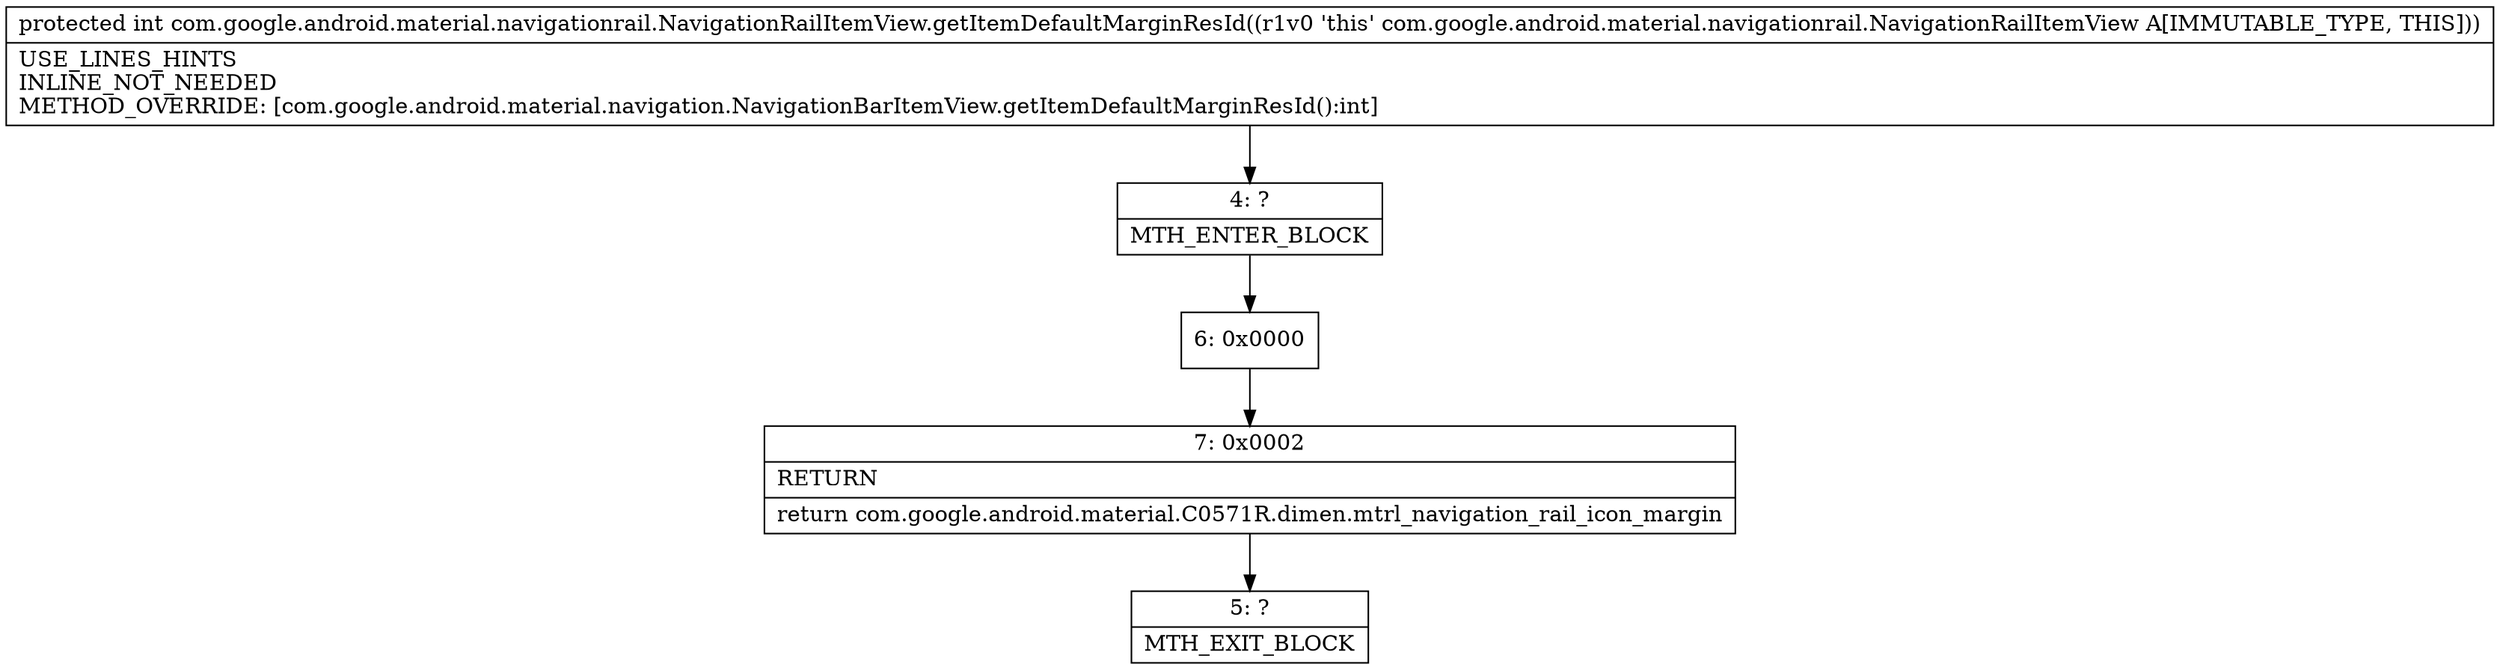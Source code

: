 digraph "CFG forcom.google.android.material.navigationrail.NavigationRailItemView.getItemDefaultMarginResId()I" {
Node_4 [shape=record,label="{4\:\ ?|MTH_ENTER_BLOCK\l}"];
Node_6 [shape=record,label="{6\:\ 0x0000}"];
Node_7 [shape=record,label="{7\:\ 0x0002|RETURN\l|return com.google.android.material.C0571R.dimen.mtrl_navigation_rail_icon_margin\l}"];
Node_5 [shape=record,label="{5\:\ ?|MTH_EXIT_BLOCK\l}"];
MethodNode[shape=record,label="{protected int com.google.android.material.navigationrail.NavigationRailItemView.getItemDefaultMarginResId((r1v0 'this' com.google.android.material.navigationrail.NavigationRailItemView A[IMMUTABLE_TYPE, THIS]))  | USE_LINES_HINTS\lINLINE_NOT_NEEDED\lMETHOD_OVERRIDE: [com.google.android.material.navigation.NavigationBarItemView.getItemDefaultMarginResId():int]\l}"];
MethodNode -> Node_4;Node_4 -> Node_6;
Node_6 -> Node_7;
Node_7 -> Node_5;
}

